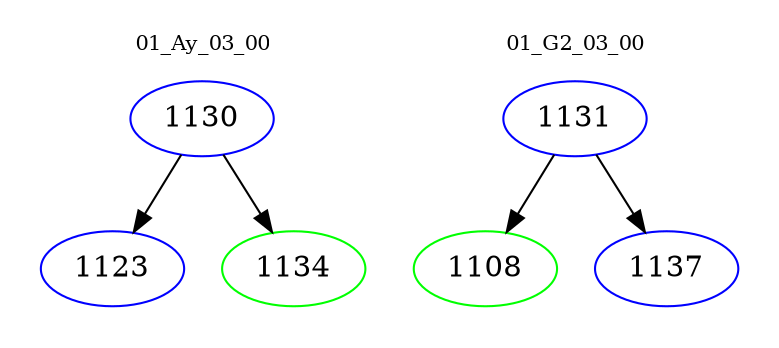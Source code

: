 digraph{
subgraph cluster_0 {
color = white
label = "01_Ay_03_00";
fontsize=10;
T0_1130 [label="1130", color="blue"]
T0_1130 -> T0_1123 [color="black"]
T0_1123 [label="1123", color="blue"]
T0_1130 -> T0_1134 [color="black"]
T0_1134 [label="1134", color="green"]
}
subgraph cluster_1 {
color = white
label = "01_G2_03_00";
fontsize=10;
T1_1131 [label="1131", color="blue"]
T1_1131 -> T1_1108 [color="black"]
T1_1108 [label="1108", color="green"]
T1_1131 -> T1_1137 [color="black"]
T1_1137 [label="1137", color="blue"]
}
}
